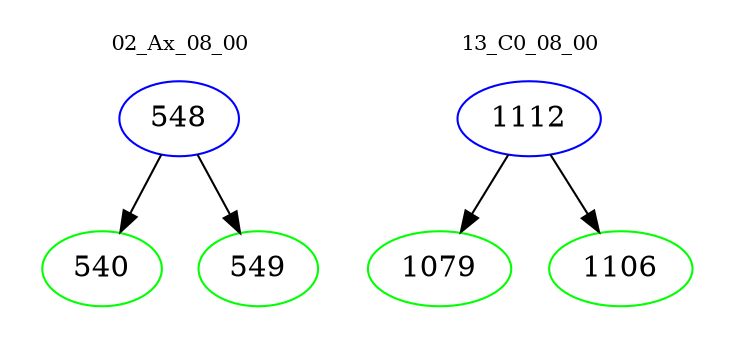 digraph{
subgraph cluster_0 {
color = white
label = "02_Ax_08_00";
fontsize=10;
T0_548 [label="548", color="blue"]
T0_548 -> T0_540 [color="black"]
T0_540 [label="540", color="green"]
T0_548 -> T0_549 [color="black"]
T0_549 [label="549", color="green"]
}
subgraph cluster_1 {
color = white
label = "13_C0_08_00";
fontsize=10;
T1_1112 [label="1112", color="blue"]
T1_1112 -> T1_1079 [color="black"]
T1_1079 [label="1079", color="green"]
T1_1112 -> T1_1106 [color="black"]
T1_1106 [label="1106", color="green"]
}
}
